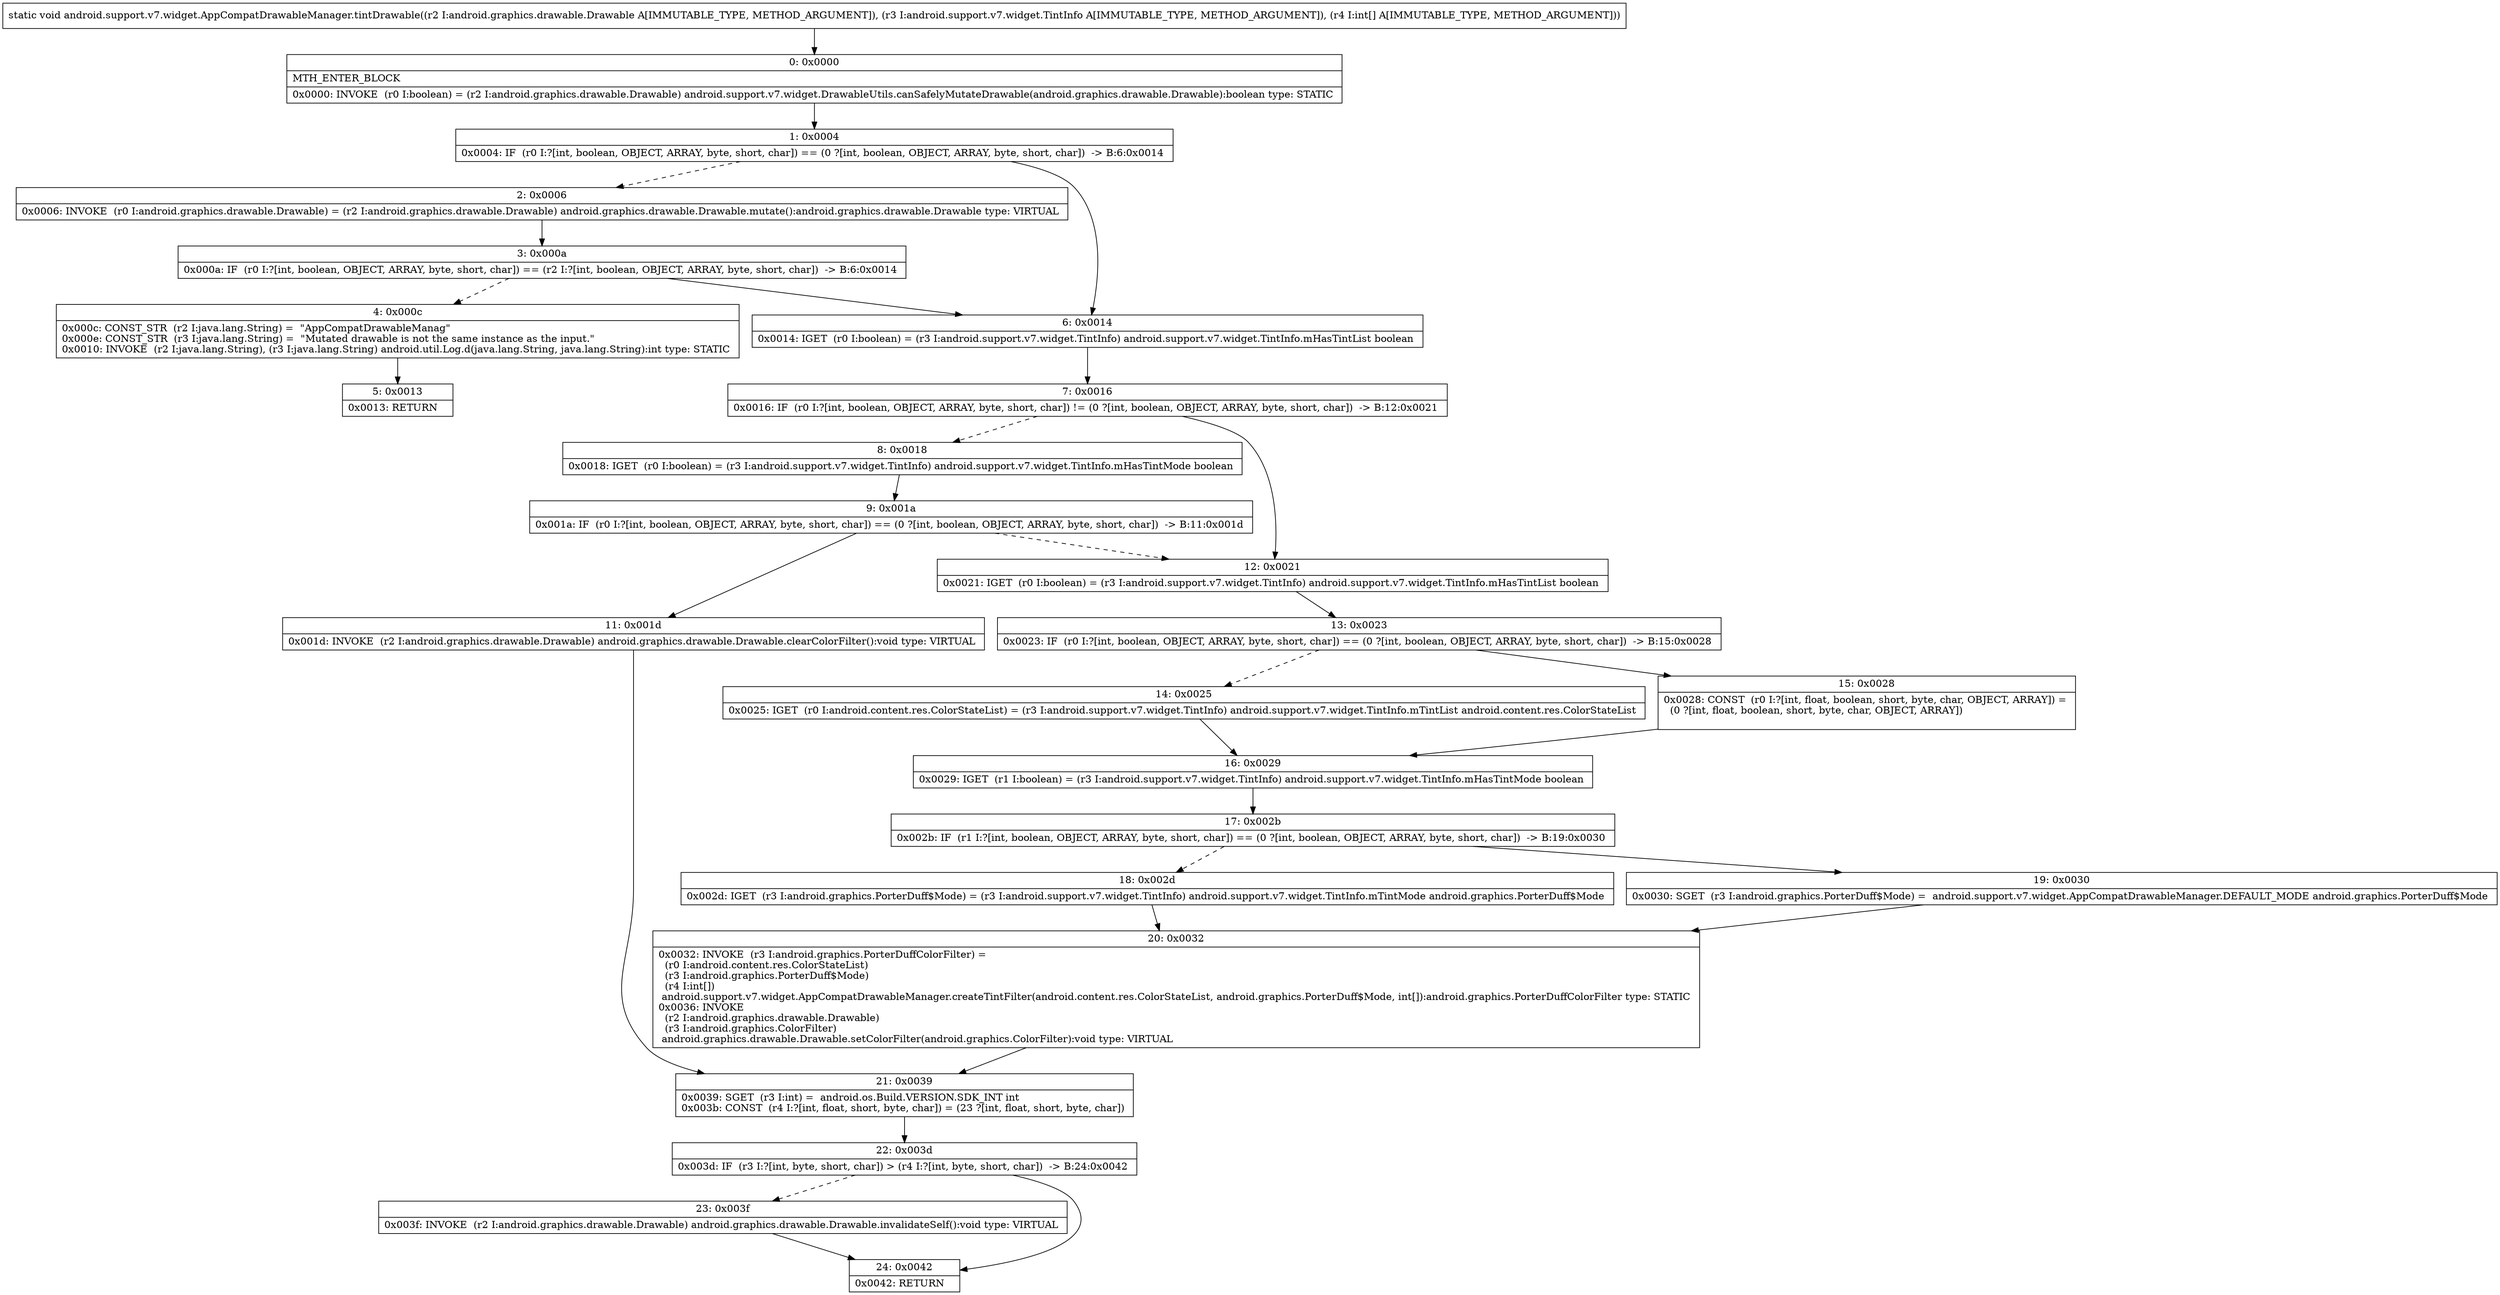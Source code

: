 digraph "CFG forandroid.support.v7.widget.AppCompatDrawableManager.tintDrawable(Landroid\/graphics\/drawable\/Drawable;Landroid\/support\/v7\/widget\/TintInfo;[I)V" {
Node_0 [shape=record,label="{0\:\ 0x0000|MTH_ENTER_BLOCK\l|0x0000: INVOKE  (r0 I:boolean) = (r2 I:android.graphics.drawable.Drawable) android.support.v7.widget.DrawableUtils.canSafelyMutateDrawable(android.graphics.drawable.Drawable):boolean type: STATIC \l}"];
Node_1 [shape=record,label="{1\:\ 0x0004|0x0004: IF  (r0 I:?[int, boolean, OBJECT, ARRAY, byte, short, char]) == (0 ?[int, boolean, OBJECT, ARRAY, byte, short, char])  \-\> B:6:0x0014 \l}"];
Node_2 [shape=record,label="{2\:\ 0x0006|0x0006: INVOKE  (r0 I:android.graphics.drawable.Drawable) = (r2 I:android.graphics.drawable.Drawable) android.graphics.drawable.Drawable.mutate():android.graphics.drawable.Drawable type: VIRTUAL \l}"];
Node_3 [shape=record,label="{3\:\ 0x000a|0x000a: IF  (r0 I:?[int, boolean, OBJECT, ARRAY, byte, short, char]) == (r2 I:?[int, boolean, OBJECT, ARRAY, byte, short, char])  \-\> B:6:0x0014 \l}"];
Node_4 [shape=record,label="{4\:\ 0x000c|0x000c: CONST_STR  (r2 I:java.lang.String) =  \"AppCompatDrawableManag\" \l0x000e: CONST_STR  (r3 I:java.lang.String) =  \"Mutated drawable is not the same instance as the input.\" \l0x0010: INVOKE  (r2 I:java.lang.String), (r3 I:java.lang.String) android.util.Log.d(java.lang.String, java.lang.String):int type: STATIC \l}"];
Node_5 [shape=record,label="{5\:\ 0x0013|0x0013: RETURN   \l}"];
Node_6 [shape=record,label="{6\:\ 0x0014|0x0014: IGET  (r0 I:boolean) = (r3 I:android.support.v7.widget.TintInfo) android.support.v7.widget.TintInfo.mHasTintList boolean \l}"];
Node_7 [shape=record,label="{7\:\ 0x0016|0x0016: IF  (r0 I:?[int, boolean, OBJECT, ARRAY, byte, short, char]) != (0 ?[int, boolean, OBJECT, ARRAY, byte, short, char])  \-\> B:12:0x0021 \l}"];
Node_8 [shape=record,label="{8\:\ 0x0018|0x0018: IGET  (r0 I:boolean) = (r3 I:android.support.v7.widget.TintInfo) android.support.v7.widget.TintInfo.mHasTintMode boolean \l}"];
Node_9 [shape=record,label="{9\:\ 0x001a|0x001a: IF  (r0 I:?[int, boolean, OBJECT, ARRAY, byte, short, char]) == (0 ?[int, boolean, OBJECT, ARRAY, byte, short, char])  \-\> B:11:0x001d \l}"];
Node_11 [shape=record,label="{11\:\ 0x001d|0x001d: INVOKE  (r2 I:android.graphics.drawable.Drawable) android.graphics.drawable.Drawable.clearColorFilter():void type: VIRTUAL \l}"];
Node_12 [shape=record,label="{12\:\ 0x0021|0x0021: IGET  (r0 I:boolean) = (r3 I:android.support.v7.widget.TintInfo) android.support.v7.widget.TintInfo.mHasTintList boolean \l}"];
Node_13 [shape=record,label="{13\:\ 0x0023|0x0023: IF  (r0 I:?[int, boolean, OBJECT, ARRAY, byte, short, char]) == (0 ?[int, boolean, OBJECT, ARRAY, byte, short, char])  \-\> B:15:0x0028 \l}"];
Node_14 [shape=record,label="{14\:\ 0x0025|0x0025: IGET  (r0 I:android.content.res.ColorStateList) = (r3 I:android.support.v7.widget.TintInfo) android.support.v7.widget.TintInfo.mTintList android.content.res.ColorStateList \l}"];
Node_15 [shape=record,label="{15\:\ 0x0028|0x0028: CONST  (r0 I:?[int, float, boolean, short, byte, char, OBJECT, ARRAY]) = \l  (0 ?[int, float, boolean, short, byte, char, OBJECT, ARRAY])\l \l}"];
Node_16 [shape=record,label="{16\:\ 0x0029|0x0029: IGET  (r1 I:boolean) = (r3 I:android.support.v7.widget.TintInfo) android.support.v7.widget.TintInfo.mHasTintMode boolean \l}"];
Node_17 [shape=record,label="{17\:\ 0x002b|0x002b: IF  (r1 I:?[int, boolean, OBJECT, ARRAY, byte, short, char]) == (0 ?[int, boolean, OBJECT, ARRAY, byte, short, char])  \-\> B:19:0x0030 \l}"];
Node_18 [shape=record,label="{18\:\ 0x002d|0x002d: IGET  (r3 I:android.graphics.PorterDuff$Mode) = (r3 I:android.support.v7.widget.TintInfo) android.support.v7.widget.TintInfo.mTintMode android.graphics.PorterDuff$Mode \l}"];
Node_19 [shape=record,label="{19\:\ 0x0030|0x0030: SGET  (r3 I:android.graphics.PorterDuff$Mode) =  android.support.v7.widget.AppCompatDrawableManager.DEFAULT_MODE android.graphics.PorterDuff$Mode \l}"];
Node_20 [shape=record,label="{20\:\ 0x0032|0x0032: INVOKE  (r3 I:android.graphics.PorterDuffColorFilter) = \l  (r0 I:android.content.res.ColorStateList)\l  (r3 I:android.graphics.PorterDuff$Mode)\l  (r4 I:int[])\l android.support.v7.widget.AppCompatDrawableManager.createTintFilter(android.content.res.ColorStateList, android.graphics.PorterDuff$Mode, int[]):android.graphics.PorterDuffColorFilter type: STATIC \l0x0036: INVOKE  \l  (r2 I:android.graphics.drawable.Drawable)\l  (r3 I:android.graphics.ColorFilter)\l android.graphics.drawable.Drawable.setColorFilter(android.graphics.ColorFilter):void type: VIRTUAL \l}"];
Node_21 [shape=record,label="{21\:\ 0x0039|0x0039: SGET  (r3 I:int) =  android.os.Build.VERSION.SDK_INT int \l0x003b: CONST  (r4 I:?[int, float, short, byte, char]) = (23 ?[int, float, short, byte, char]) \l}"];
Node_22 [shape=record,label="{22\:\ 0x003d|0x003d: IF  (r3 I:?[int, byte, short, char]) \> (r4 I:?[int, byte, short, char])  \-\> B:24:0x0042 \l}"];
Node_23 [shape=record,label="{23\:\ 0x003f|0x003f: INVOKE  (r2 I:android.graphics.drawable.Drawable) android.graphics.drawable.Drawable.invalidateSelf():void type: VIRTUAL \l}"];
Node_24 [shape=record,label="{24\:\ 0x0042|0x0042: RETURN   \l}"];
MethodNode[shape=record,label="{static void android.support.v7.widget.AppCompatDrawableManager.tintDrawable((r2 I:android.graphics.drawable.Drawable A[IMMUTABLE_TYPE, METHOD_ARGUMENT]), (r3 I:android.support.v7.widget.TintInfo A[IMMUTABLE_TYPE, METHOD_ARGUMENT]), (r4 I:int[] A[IMMUTABLE_TYPE, METHOD_ARGUMENT])) }"];
MethodNode -> Node_0;
Node_0 -> Node_1;
Node_1 -> Node_2[style=dashed];
Node_1 -> Node_6;
Node_2 -> Node_3;
Node_3 -> Node_4[style=dashed];
Node_3 -> Node_6;
Node_4 -> Node_5;
Node_6 -> Node_7;
Node_7 -> Node_8[style=dashed];
Node_7 -> Node_12;
Node_8 -> Node_9;
Node_9 -> Node_11;
Node_9 -> Node_12[style=dashed];
Node_11 -> Node_21;
Node_12 -> Node_13;
Node_13 -> Node_14[style=dashed];
Node_13 -> Node_15;
Node_14 -> Node_16;
Node_15 -> Node_16;
Node_16 -> Node_17;
Node_17 -> Node_18[style=dashed];
Node_17 -> Node_19;
Node_18 -> Node_20;
Node_19 -> Node_20;
Node_20 -> Node_21;
Node_21 -> Node_22;
Node_22 -> Node_23[style=dashed];
Node_22 -> Node_24;
Node_23 -> Node_24;
}


